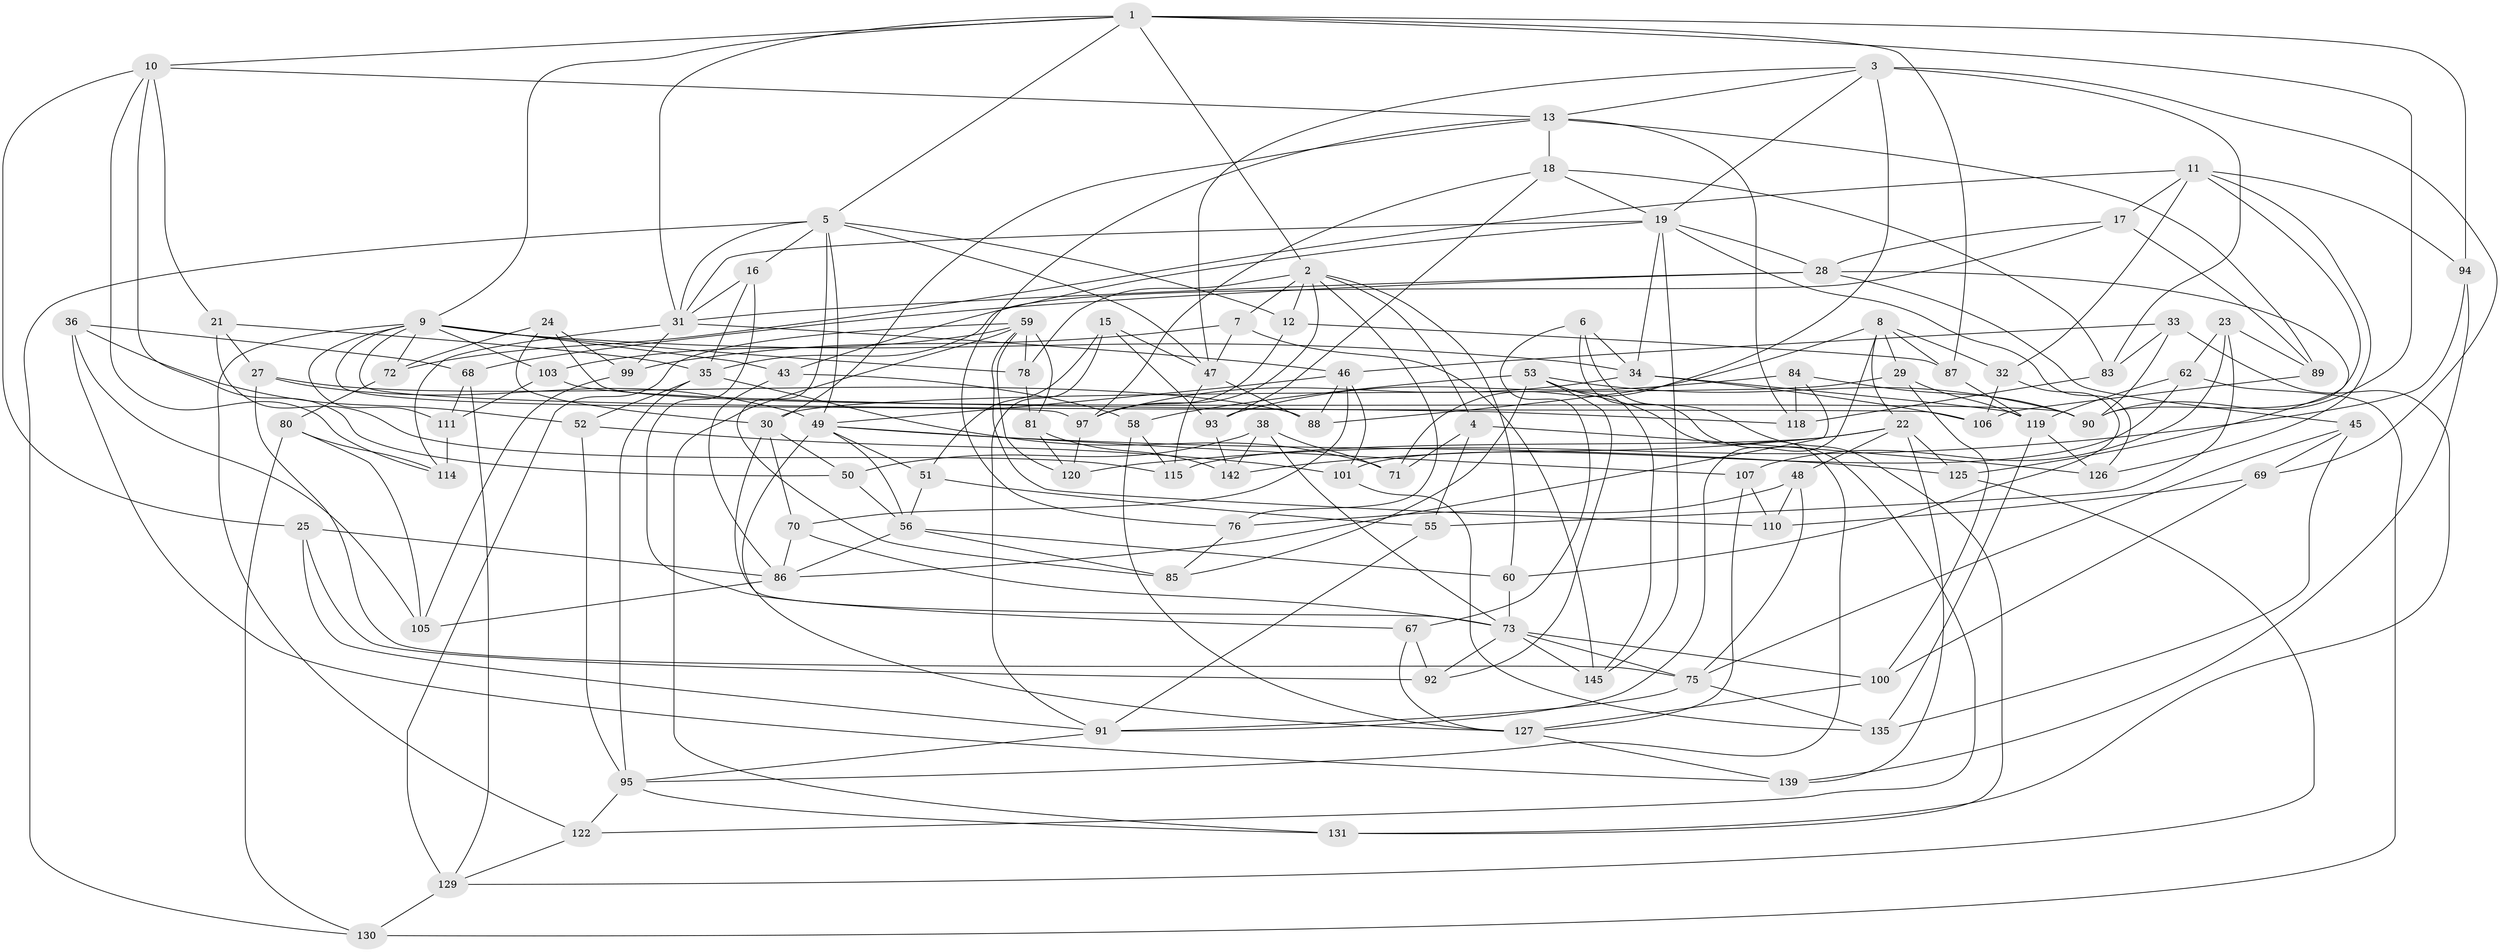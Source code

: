 // original degree distribution, {4: 1.0}
// Generated by graph-tools (version 1.1) at 2025/20/03/04/25 18:20:49]
// undirected, 101 vertices, 244 edges
graph export_dot {
graph [start="1"]
  node [color=gray90,style=filled];
  1 [super="+117"];
  2 [super="+57"];
  3 [super="+14"];
  4;
  5 [super="+140+44"];
  6;
  7;
  8 [super="+39"];
  9 [super="+42+26"];
  10 [super="+123"];
  11 [super="+96"];
  12;
  13 [super="+63+37"];
  15;
  16;
  17;
  18 [super="+54"];
  19 [super="+20+82"];
  21;
  22 [super="+116"];
  23;
  24;
  25;
  27;
  28 [super="+40"];
  29;
  30 [super="+79"];
  31 [super="+61+41"];
  32;
  33;
  34 [super="+65"];
  35 [super="+64"];
  36;
  38;
  43;
  45;
  46 [super="+113"];
  47 [super="+66"];
  48;
  49 [super="+109+77"];
  50;
  51;
  52;
  53 [super="+102"];
  55;
  56 [super="+143"];
  58;
  59 [super="+98"];
  60;
  62;
  67;
  68;
  69;
  70;
  71;
  72;
  73 [super="+108+74"];
  75 [super="+137"];
  76;
  78;
  80;
  81;
  83;
  84;
  85;
  86 [super="+133"];
  87;
  88;
  89;
  90 [super="+144"];
  91 [super="+141"];
  92;
  93;
  94;
  95 [super="+138"];
  97 [super="+128"];
  99;
  100;
  101;
  103;
  105;
  106;
  107;
  110;
  111;
  114;
  115;
  118;
  119 [super="+136"];
  120;
  122;
  125;
  126;
  127 [super="+132"];
  129 [super="+134"];
  130;
  131;
  135;
  139;
  142;
  145;
  1 -- 90;
  1 -- 2;
  1 -- 9;
  1 -- 5;
  1 -- 87;
  1 -- 10;
  1 -- 94;
  1 -- 31;
  2 -- 76;
  2 -- 7;
  2 -- 4;
  2 -- 78;
  2 -- 12;
  2 -- 60;
  2 -- 97;
  3 -- 69;
  3 -- 71;
  3 -- 13;
  3 -- 19;
  3 -- 83;
  3 -- 47;
  4 -- 71;
  4 -- 55;
  4 -- 126;
  5 -- 130;
  5 -- 12;
  5 -- 85;
  5 -- 31;
  5 -- 16;
  5 -- 49;
  5 -- 47;
  6 -- 122;
  6 -- 67;
  6 -- 131;
  6 -- 34;
  7 -- 145;
  7 -- 47;
  7 -- 99;
  8 -- 88;
  8 -- 87;
  8 -- 22;
  8 -- 32;
  8 -- 29;
  8 -- 91;
  9 -- 122;
  9 -- 103;
  9 -- 111;
  9 -- 78;
  9 -- 97;
  9 -- 34;
  9 -- 72;
  9 -- 106;
  9 -- 43;
  10 -- 114;
  10 -- 25;
  10 -- 13;
  10 -- 50;
  10 -- 21;
  11 -- 72;
  11 -- 32;
  11 -- 17;
  11 -- 126;
  11 -- 90;
  11 -- 94;
  12 -- 87;
  12 -- 97;
  13 -- 118;
  13 -- 89;
  13 -- 18 [weight=2];
  13 -- 76;
  13 -- 30;
  15 -- 93;
  15 -- 91;
  15 -- 51;
  15 -- 47;
  16 -- 67;
  16 -- 31;
  16 -- 35;
  17 -- 89;
  17 -- 35;
  17 -- 28;
  18 -- 93;
  18 -- 83;
  18 -- 97;
  18 -- 19;
  19 -- 126;
  19 -- 145;
  19 -- 43;
  19 -- 34;
  19 -- 28;
  19 -- 31;
  21 -- 115;
  21 -- 27;
  21 -- 35;
  22 -- 142;
  22 -- 139;
  22 -- 115;
  22 -- 48;
  22 -- 125;
  23 -- 89;
  23 -- 62;
  23 -- 55;
  23 -- 107;
  24 -- 99;
  24 -- 30;
  24 -- 72;
  24 -- 90;
  25 -- 92;
  25 -- 86;
  25 -- 91;
  27 -- 75;
  27 -- 88;
  27 -- 49;
  28 -- 68;
  28 -- 125;
  28 -- 31;
  28 -- 45;
  29 -- 100;
  29 -- 30;
  29 -- 119;
  30 -- 50;
  30 -- 70;
  30 -- 73;
  31 -- 46;
  31 -- 114;
  31 -- 99;
  32 -- 60;
  32 -- 106;
  33 -- 131;
  33 -- 83;
  33 -- 46;
  33 -- 90;
  34 -- 106;
  34 -- 119;
  34 -- 97;
  35 -- 71;
  35 -- 52;
  35 -- 95;
  36 -- 52;
  36 -- 139;
  36 -- 68;
  36 -- 105;
  38 -- 142;
  38 -- 50;
  38 -- 71;
  38 -- 73;
  43 -- 58;
  43 -- 86;
  45 -- 135;
  45 -- 69;
  45 -- 75;
  46 -- 70;
  46 -- 101;
  46 -- 88;
  46 -- 49;
  47 -- 88;
  47 -- 115;
  48 -- 110;
  48 -- 76;
  48 -- 75;
  49 -- 107;
  49 -- 125;
  49 -- 56;
  49 -- 51;
  49 -- 127;
  50 -- 56;
  51 -- 55;
  51 -- 56;
  52 -- 101;
  52 -- 95;
  53 -- 85;
  53 -- 90;
  53 -- 145;
  53 -- 58;
  53 -- 92;
  53 -- 95;
  55 -- 91;
  56 -- 85;
  56 -- 60;
  56 -- 86;
  58 -- 115;
  58 -- 127;
  59 -- 81;
  59 -- 131;
  59 -- 129 [weight=2];
  59 -- 103;
  59 -- 120;
  59 -- 110;
  59 -- 78;
  60 -- 73;
  62 -- 101;
  62 -- 130;
  62 -- 119;
  67 -- 92;
  67 -- 127;
  68 -- 129;
  68 -- 111;
  69 -- 110;
  69 -- 100;
  70 -- 86;
  70 -- 73;
  72 -- 80;
  73 -- 92;
  73 -- 100;
  73 -- 145;
  73 -- 75;
  75 -- 91;
  75 -- 135;
  76 -- 85;
  78 -- 81;
  80 -- 105;
  80 -- 130;
  80 -- 114;
  81 -- 120;
  81 -- 142;
  83 -- 118;
  84 -- 93;
  84 -- 118;
  84 -- 86;
  84 -- 90;
  86 -- 105;
  87 -- 119;
  89 -- 106;
  91 -- 95;
  93 -- 142;
  94 -- 139;
  94 -- 120;
  95 -- 131;
  95 -- 122;
  97 -- 120;
  99 -- 105;
  100 -- 127;
  101 -- 135;
  103 -- 111;
  103 -- 118;
  107 -- 110;
  107 -- 127;
  111 -- 114;
  119 -- 126;
  119 -- 135;
  122 -- 129;
  125 -- 129;
  127 -- 139;
  129 -- 130;
}
